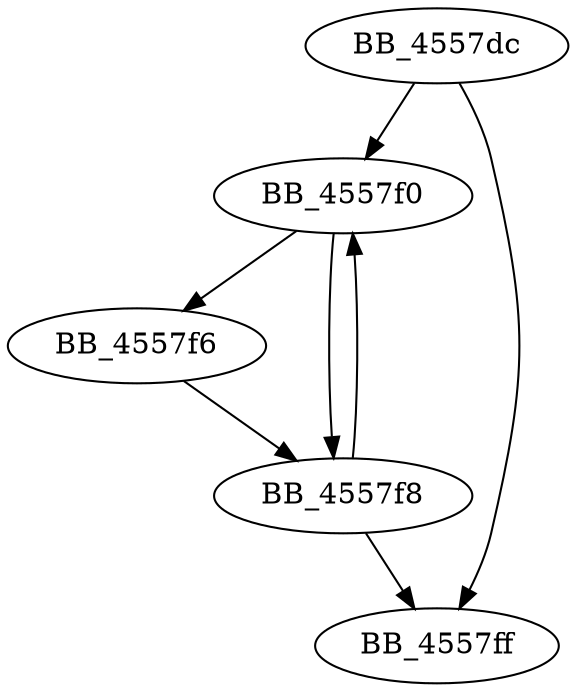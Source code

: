 DiGraph sub_4557DC{
BB_4557dc->BB_4557f0
BB_4557dc->BB_4557ff
BB_4557f0->BB_4557f6
BB_4557f0->BB_4557f8
BB_4557f6->BB_4557f8
BB_4557f8->BB_4557f0
BB_4557f8->BB_4557ff
}
